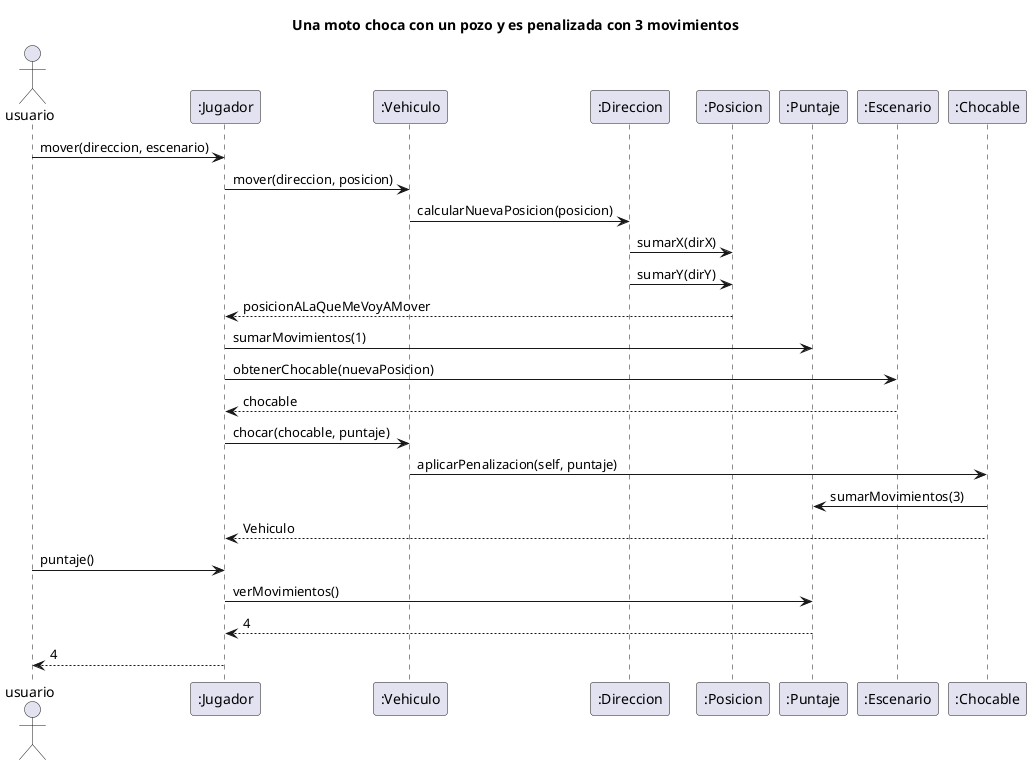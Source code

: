 @startuml
title Una moto choca con un pozo y es penalizada con 3 movimientos
Actor usuario

"usuario" -> ":Jugador": mover(direccion, escenario)
":Jugador" -> ":Vehiculo": mover(direccion, posicion)
":Vehiculo" -> ":Direccion": calcularNuevaPosicion(posicion)
":Direccion" -> ":Posicion": sumarX(dirX)
":Direccion" -> ":Posicion": sumarY(dirY)
":Posicion" --> ":Jugador": posicionALaQueMeVoyAMover
":Jugador" -> ":Puntaje": sumarMovimientos(1)
":Jugador" -> ":Escenario": obtenerChocable(nuevaPosicion)
":Escenario" --> ":Jugador": chocable
":Jugador" -> ":Vehiculo": chocar(chocable, puntaje)
":Vehiculo" -> ":Chocable": aplicarPenalizacion(self, puntaje)
":Chocable" -> ":Puntaje" : sumarMovimientos(3)
":Chocable" --> ":Jugador" : Vehiculo

"usuario" -> ":Jugador": puntaje()
":Jugador" -> ":Puntaje": verMovimientos()
return 4
":Jugador" --> "usuario" : 4

@enduml